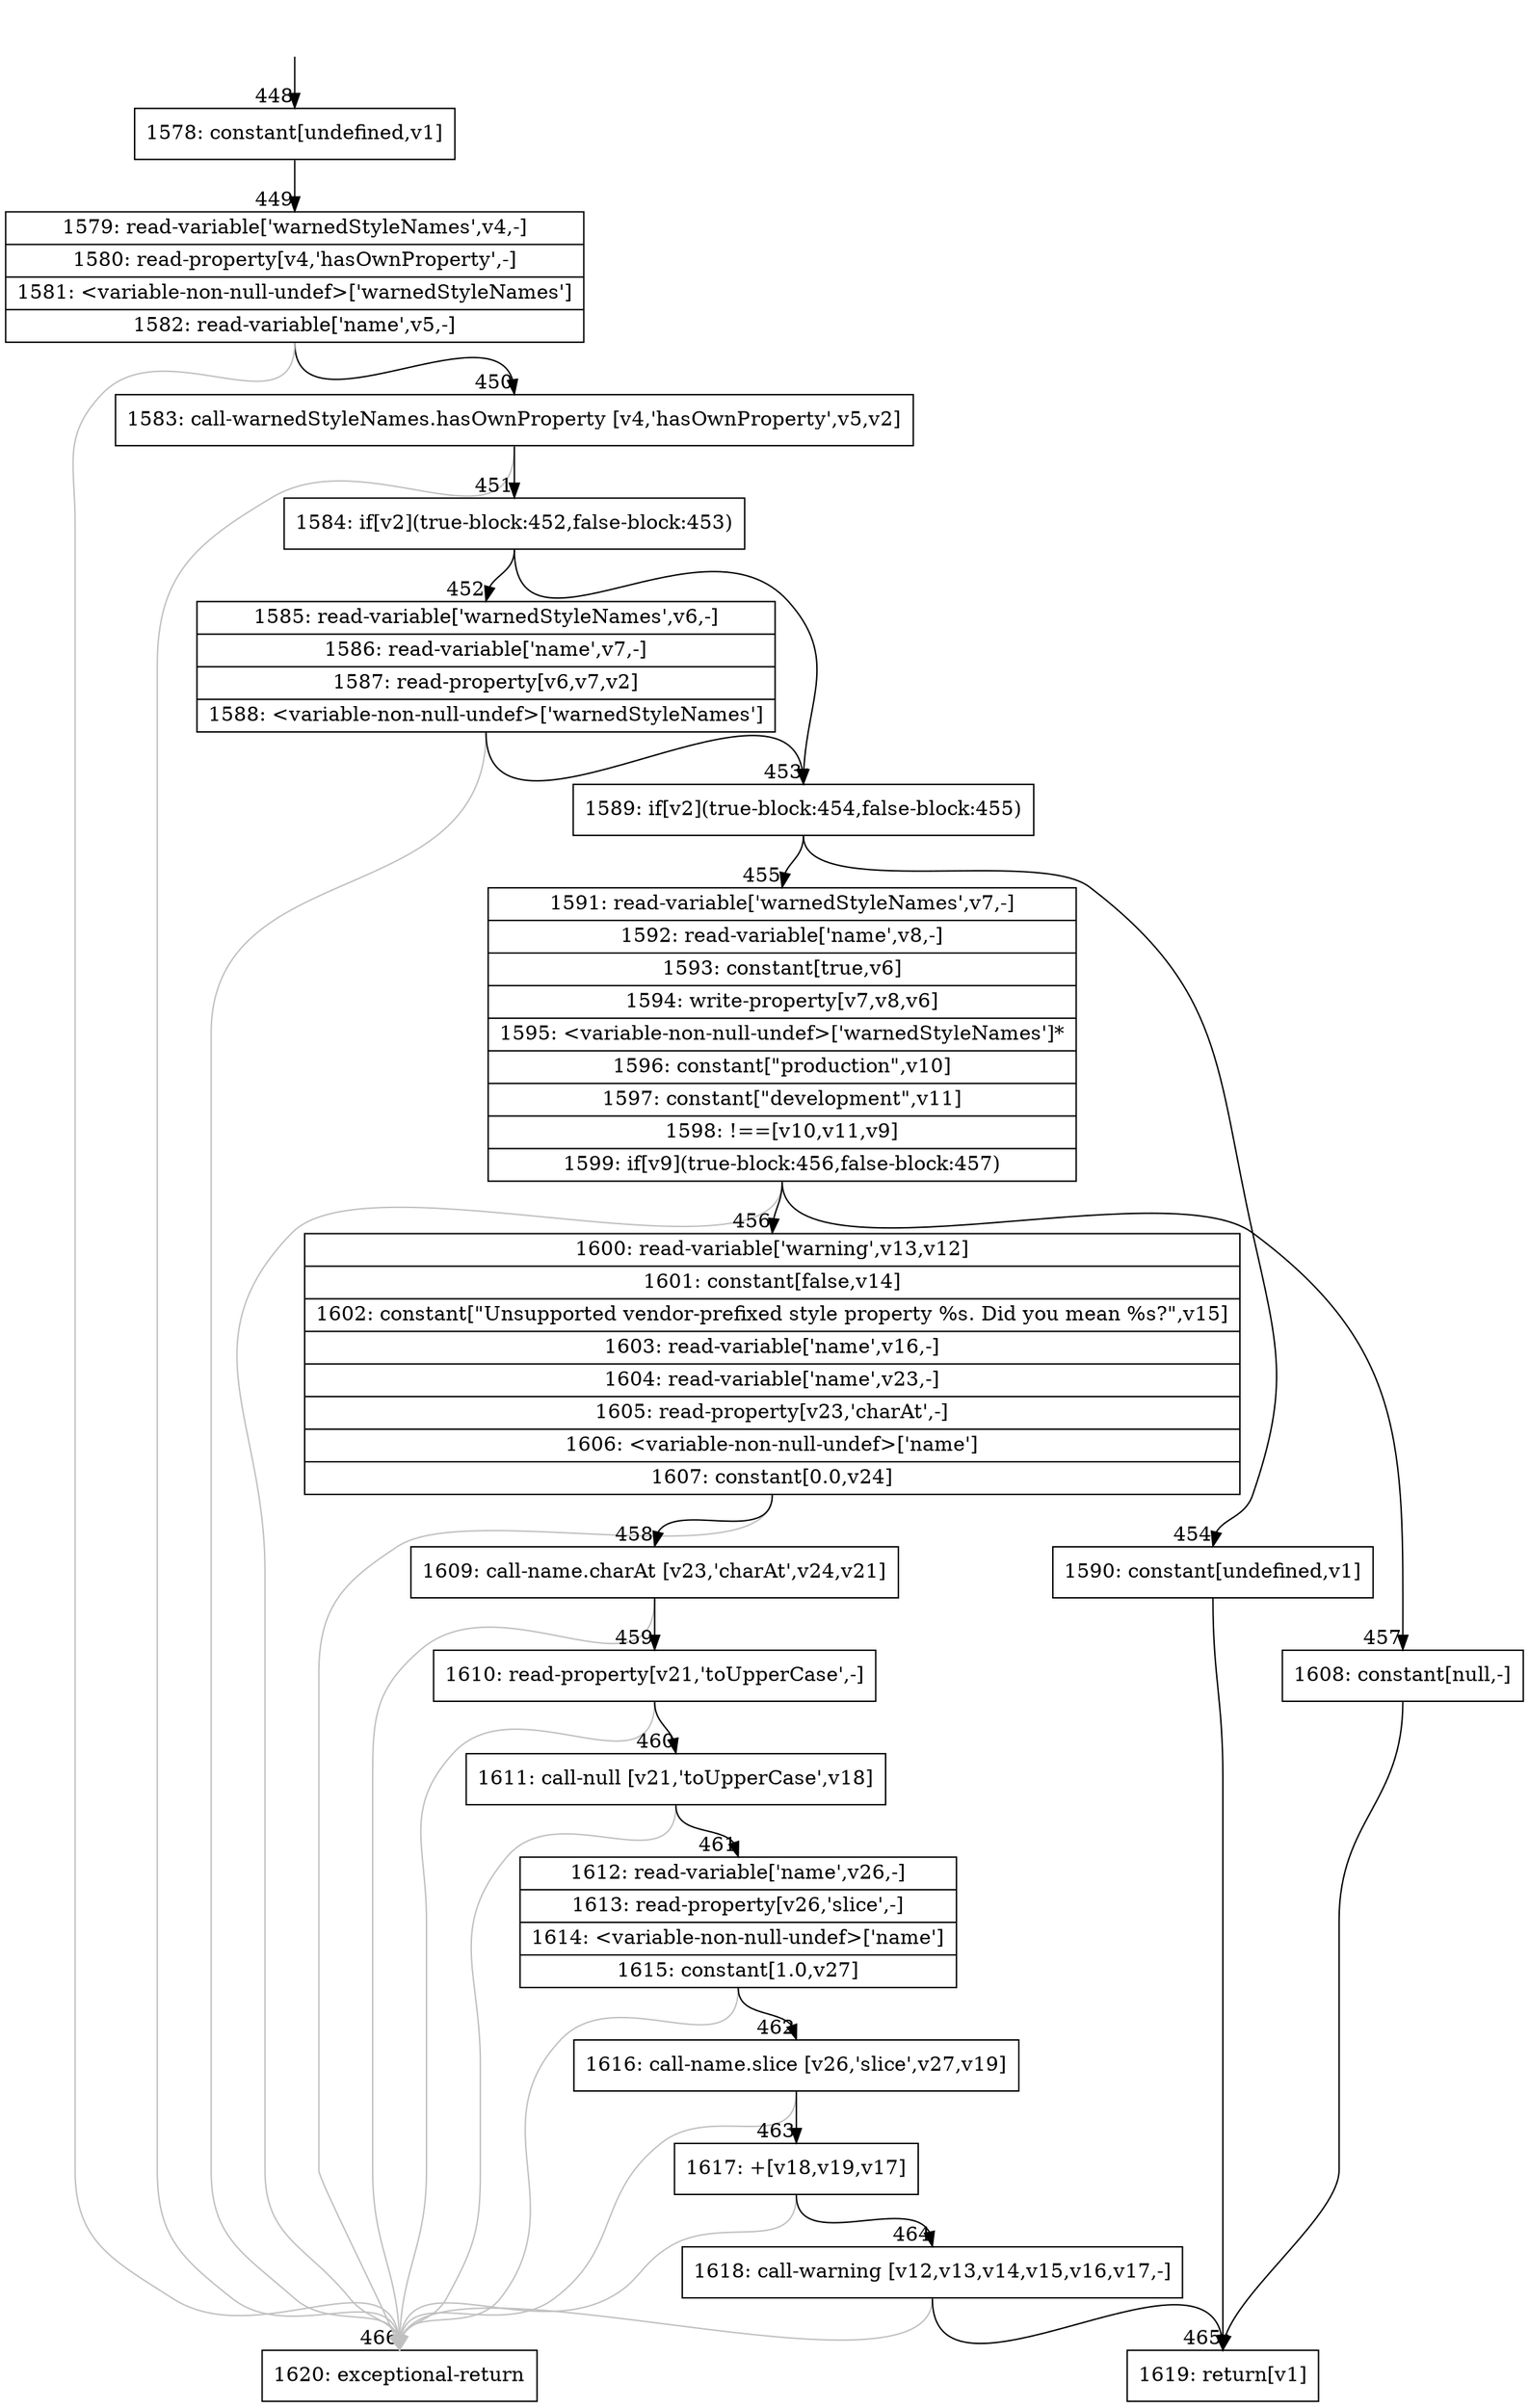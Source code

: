 digraph {
rankdir="TD"
BB_entry30[shape=none,label=""];
BB_entry30 -> BB448 [tailport=s, headport=n, headlabel="    448"]
BB448 [shape=record label="{1578: constant[undefined,v1]}" ] 
BB448 -> BB449 [tailport=s, headport=n, headlabel="      449"]
BB449 [shape=record label="{1579: read-variable['warnedStyleNames',v4,-]|1580: read-property[v4,'hasOwnProperty',-]|1581: \<variable-non-null-undef\>['warnedStyleNames']|1582: read-variable['name',v5,-]}" ] 
BB449 -> BB450 [tailport=s, headport=n, headlabel="      450"]
BB449 -> BB466 [tailport=s, headport=n, color=gray, headlabel="      466"]
BB450 [shape=record label="{1583: call-warnedStyleNames.hasOwnProperty [v4,'hasOwnProperty',v5,v2]}" ] 
BB450 -> BB451 [tailport=s, headport=n, headlabel="      451"]
BB450 -> BB466 [tailport=s, headport=n, color=gray]
BB451 [shape=record label="{1584: if[v2](true-block:452,false-block:453)}" ] 
BB451 -> BB453 [tailport=s, headport=n, headlabel="      453"]
BB451 -> BB452 [tailport=s, headport=n, headlabel="      452"]
BB452 [shape=record label="{1585: read-variable['warnedStyleNames',v6,-]|1586: read-variable['name',v7,-]|1587: read-property[v6,v7,v2]|1588: \<variable-non-null-undef\>['warnedStyleNames']}" ] 
BB452 -> BB453 [tailport=s, headport=n]
BB452 -> BB466 [tailport=s, headport=n, color=gray]
BB453 [shape=record label="{1589: if[v2](true-block:454,false-block:455)}" ] 
BB453 -> BB454 [tailport=s, headport=n, headlabel="      454"]
BB453 -> BB455 [tailport=s, headport=n, headlabel="      455"]
BB454 [shape=record label="{1590: constant[undefined,v1]}" ] 
BB454 -> BB465 [tailport=s, headport=n, headlabel="      465"]
BB455 [shape=record label="{1591: read-variable['warnedStyleNames',v7,-]|1592: read-variable['name',v8,-]|1593: constant[true,v6]|1594: write-property[v7,v8,v6]|1595: \<variable-non-null-undef\>['warnedStyleNames']*|1596: constant[\"production\",v10]|1597: constant[\"development\",v11]|1598: !==[v10,v11,v9]|1599: if[v9](true-block:456,false-block:457)}" ] 
BB455 -> BB456 [tailport=s, headport=n, headlabel="      456"]
BB455 -> BB457 [tailport=s, headport=n, headlabel="      457"]
BB455 -> BB466 [tailport=s, headport=n, color=gray]
BB456 [shape=record label="{1600: read-variable['warning',v13,v12]|1601: constant[false,v14]|1602: constant[\"Unsupported vendor-prefixed style property %s. Did you mean %s?\",v15]|1603: read-variable['name',v16,-]|1604: read-variable['name',v23,-]|1605: read-property[v23,'charAt',-]|1606: \<variable-non-null-undef\>['name']|1607: constant[0.0,v24]}" ] 
BB456 -> BB458 [tailport=s, headport=n, headlabel="      458"]
BB456 -> BB466 [tailport=s, headport=n, color=gray]
BB457 [shape=record label="{1608: constant[null,-]}" ] 
BB457 -> BB465 [tailport=s, headport=n]
BB458 [shape=record label="{1609: call-name.charAt [v23,'charAt',v24,v21]}" ] 
BB458 -> BB459 [tailport=s, headport=n, headlabel="      459"]
BB458 -> BB466 [tailport=s, headport=n, color=gray]
BB459 [shape=record label="{1610: read-property[v21,'toUpperCase',-]}" ] 
BB459 -> BB460 [tailport=s, headport=n, headlabel="      460"]
BB459 -> BB466 [tailport=s, headport=n, color=gray]
BB460 [shape=record label="{1611: call-null [v21,'toUpperCase',v18]}" ] 
BB460 -> BB461 [tailport=s, headport=n, headlabel="      461"]
BB460 -> BB466 [tailport=s, headport=n, color=gray]
BB461 [shape=record label="{1612: read-variable['name',v26,-]|1613: read-property[v26,'slice',-]|1614: \<variable-non-null-undef\>['name']|1615: constant[1.0,v27]}" ] 
BB461 -> BB462 [tailport=s, headport=n, headlabel="      462"]
BB461 -> BB466 [tailport=s, headport=n, color=gray]
BB462 [shape=record label="{1616: call-name.slice [v26,'slice',v27,v19]}" ] 
BB462 -> BB463 [tailport=s, headport=n, headlabel="      463"]
BB462 -> BB466 [tailport=s, headport=n, color=gray]
BB463 [shape=record label="{1617: +[v18,v19,v17]}" ] 
BB463 -> BB464 [tailport=s, headport=n, headlabel="      464"]
BB463 -> BB466 [tailport=s, headport=n, color=gray]
BB464 [shape=record label="{1618: call-warning [v12,v13,v14,v15,v16,v17,-]}" ] 
BB464 -> BB465 [tailport=s, headport=n]
BB464 -> BB466 [tailport=s, headport=n, color=gray]
BB465 [shape=record label="{1619: return[v1]}" ] 
BB466 [shape=record label="{1620: exceptional-return}" ] 
//#$~ 872
}
